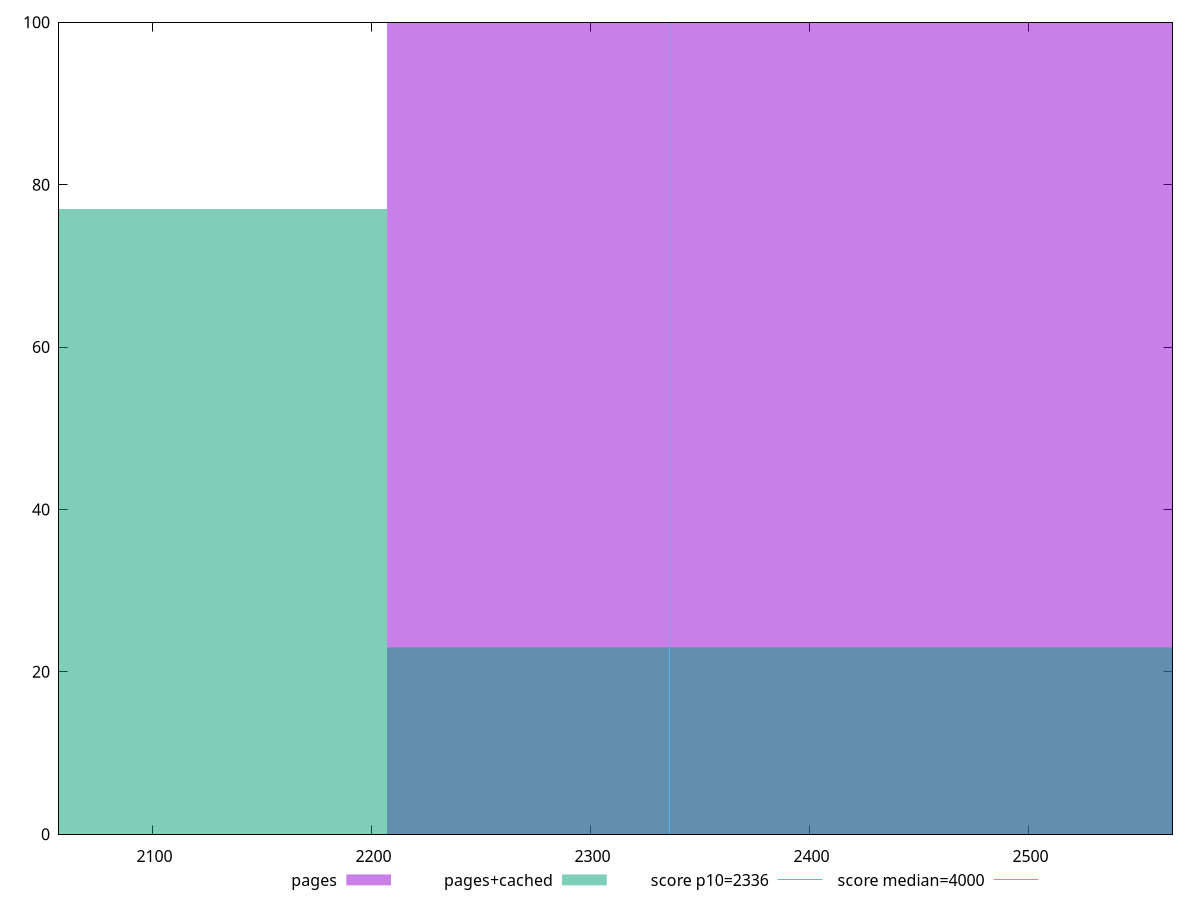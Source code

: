 reset

$pages <<EOF
2407.7360404173223 100
EOF

$pagesCached <<EOF
2407.7360404173223 23
2006.4467003477685 77
EOF

set key outside below
set boxwidth 401.2893400695537
set xrange [2057.28075:2565.7765]
set yrange [0:100]
set trange [0:100]
set style fill transparent solid 0.5 noborder

set parametric
set terminal svg size 640, 500 enhanced background rgb 'white'
set output "report_00018_2021-02-10T15-25-16.877Z/first-contentful-paint/comparison/histogram/0_vs_1.svg"

plot $pages title "pages" with boxes, \
     $pagesCached title "pages+cached" with boxes, \
     2336,t title "score p10=2336", \
     4000,t title "score median=4000"

reset

